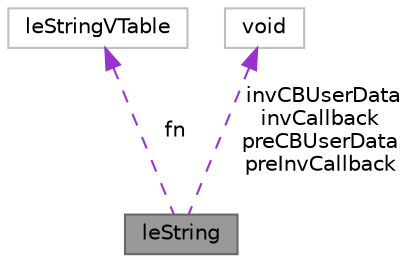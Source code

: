 digraph "leString"
{
 // INTERACTIVE_SVG=YES
 // LATEX_PDF_SIZE
  bgcolor="transparent";
  edge [fontname=Helvetica,fontsize=10,labelfontname=Helvetica,labelfontsize=10];
  node [fontname=Helvetica,fontsize=10,shape=box,height=0.2,width=0.4];
  Node1 [label="leString",height=0.2,width=0.4,color="gray40", fillcolor="grey60", style="filled", fontcolor="black",tooltip="This struct represents a string."];
  Node2 -> Node1 [dir="back",color="darkorchid3",style="dashed",label=" fn" ];
  Node2 [label="leStringVTable",height=0.2,width=0.4,color="grey75", fillcolor="white", style="filled",URL="$structleStringVTable.html",tooltip=" "];
  Node3 -> Node1 [dir="back",color="darkorchid3",style="dashed",label=" invCBUserData\ninvCallback\npreCBUserData\npreInvCallback" ];
  Node3 [label="void",height=0.2,width=0.4,color="grey75", fillcolor="white", style="filled",tooltip=" "];
}
